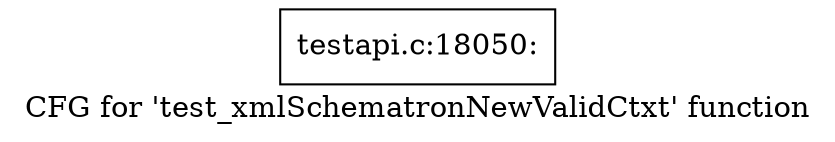 digraph "CFG for 'test_xmlSchematronNewValidCtxt' function" {
	label="CFG for 'test_xmlSchematronNewValidCtxt' function";

	Node0x4a883a0 [shape=record,label="{testapi.c:18050:}"];
}
